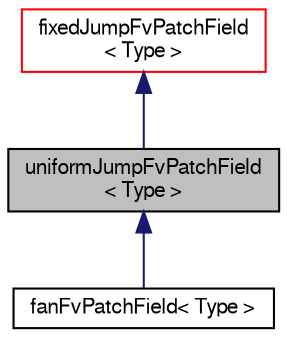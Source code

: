 digraph "uniformJumpFvPatchField&lt; Type &gt;"
{
  bgcolor="transparent";
  edge [fontname="FreeSans",fontsize="10",labelfontname="FreeSans",labelfontsize="10"];
  node [fontname="FreeSans",fontsize="10",shape=record];
  Node0 [label="uniformJumpFvPatchField\l\< Type \>",height=0.2,width=0.4,color="black", fillcolor="grey75", style="filled", fontcolor="black"];
  Node1 -> Node0 [dir="back",color="midnightblue",fontsize="10",style="solid",fontname="FreeSans"];
  Node1 [label="fixedJumpFvPatchField\l\< Type \>",height=0.2,width=0.4,color="red",URL="$a22102.html",tooltip="This boundary condition provides a jump condition, using the cyclic condition as a base..."];
  Node0 -> Node16 [dir="back",color="midnightblue",fontsize="10",style="solid",fontname="FreeSans"];
  Node16 [label="fanFvPatchField\< Type \>",height=0.2,width=0.4,color="black",URL="$a22086.html",tooltip="This boundary condition provides a jump condition, using the cyclic condition as a base..."];
}

